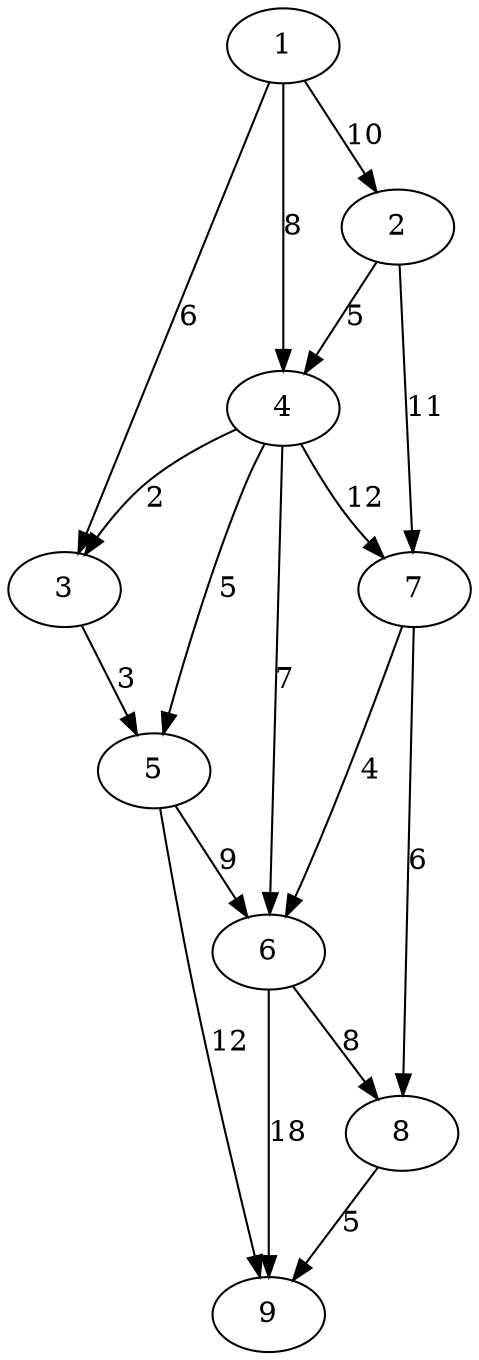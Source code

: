 digraph G {
1->2 [weight=10] [label=10];
1->3 [weight=6 ] [label=6 ];
1->4 [weight=8 ] [label=8];
2->7 [weight=11] [label=11];
2->4 [weight=5 ] [label=5];
3->5 [weight=3 ] [label=3];
4->3 [weight=2 ] [label=2];
4->5 [weight=5 ] [label=5];
4->6 [weight=7 ] [label=7];
4->7 [weight=12] [label=12];
5->6 [weight=9 ] [label=9];
5->9 [weight=12] [label=12];
6->8 [weight=8 ] [label=8];
6->9 [weight=18] [label=18];
7->6 [weight=4 ] [label=4];
7->8 [weight=6 ] [label=6];
8->9 [weight=5 ] [label=5];
}